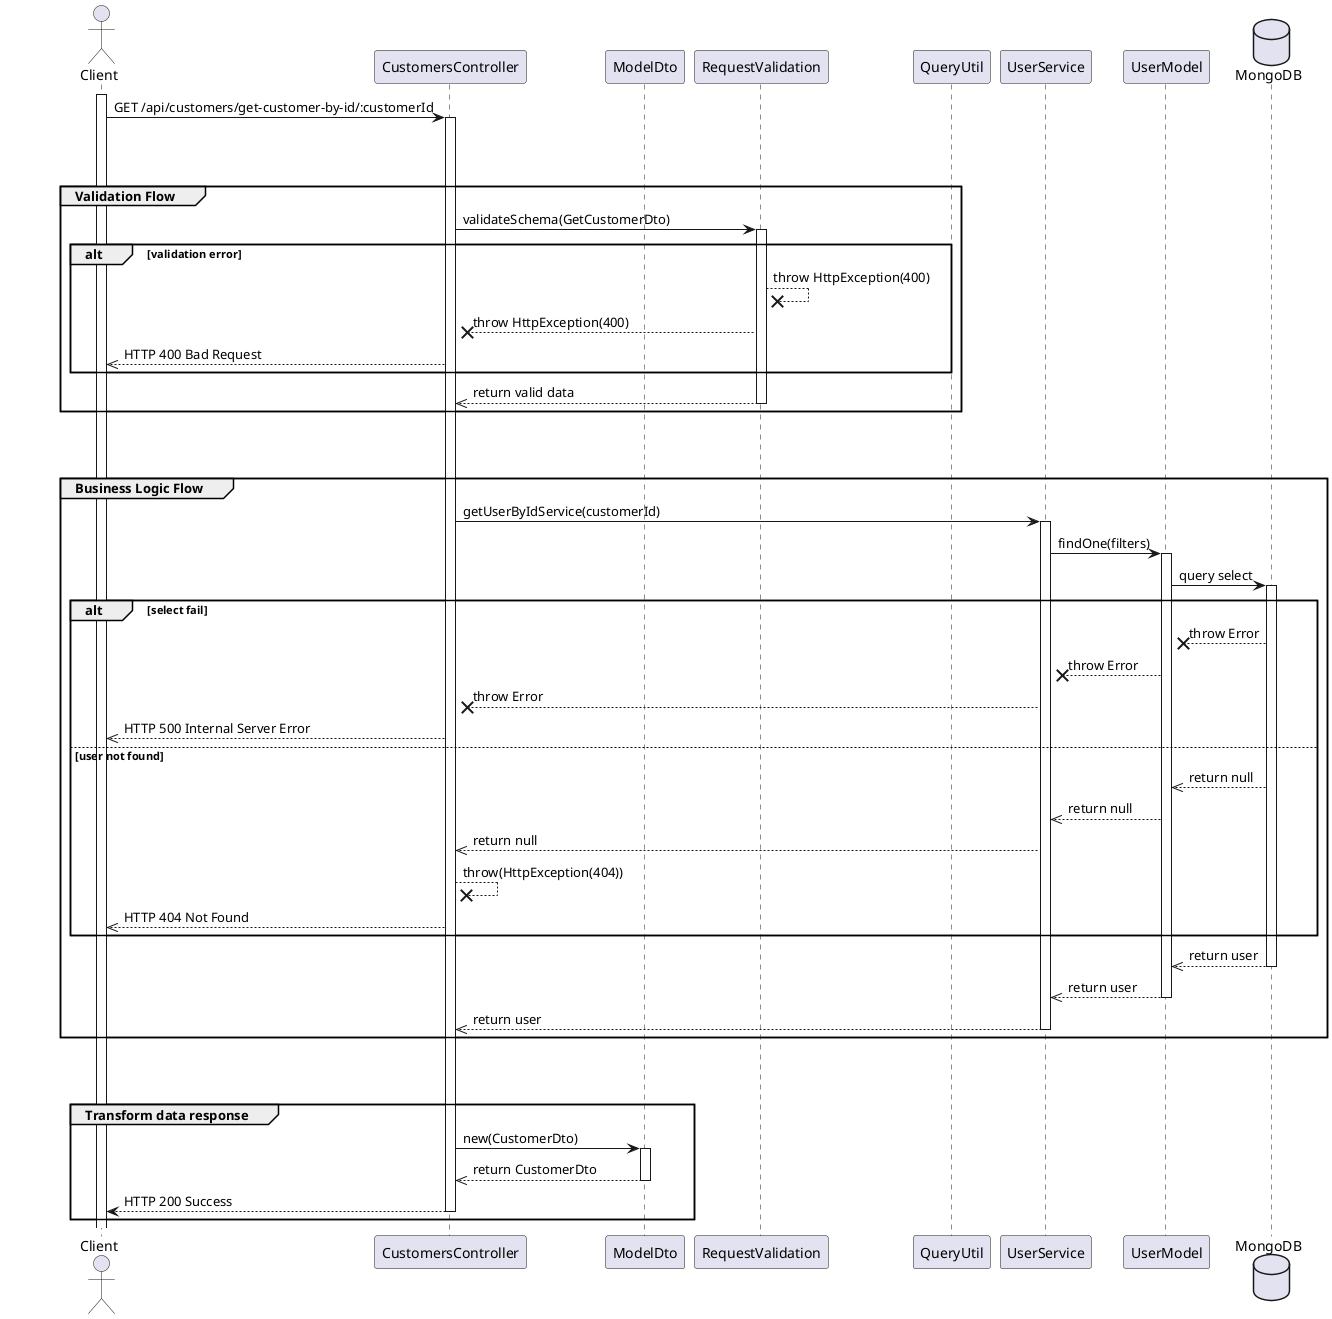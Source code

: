 @startuml View Details Customer

actor Client

participant CustomersController
participant ModelDto
participant RequestValidation
participant QueryUtil
participant UserService 
participant UserModel

database MongoDB

' Step 1
    activate Client
    Client -> CustomersController: GET /api/customers/get-customer-by-id/:customerId
    activate CustomersController

break
break



' Step 4
group Validation Flow
    CustomersController -> RequestValidation: validateSchema(GetCustomerDto)
       activate RequestValidation
    alt validation error
        RequestValidation --x RequestValidation: throw HttpException(400)
        RequestValidation --x CustomersController: throw HttpException(400)
        CustomersController -->> Client: HTTP 400 Bad Request
    end
    RequestValidation -->> CustomersController: return valid data
    deactivate RequestValidation
end

break
break


' step 5
group Business Logic Flow
    CustomersController -> UserService: getUserByIdService(customerId)
    activate UserService

    UserService -> UserModel: findOne(filters)
    activate UserModel
    UserModel -> MongoDB: query select
    activate MongoDB

    alt select fail 
        MongoDB --x UserModel: throw Error
        UserModel --x UserService: throw Error
        UserService --x CustomersController: throw Error
        CustomersController -->> Client: HTTP 500 Internal Server Error

    else user not found
        MongoDB -->> UserModel: return null
        UserModel -->> UserService: return null
        UserService -->> CustomersController: return null
        CustomersController --x CustomersController: throw(HttpException(404))
        CustomersController -->> Client: HTTP 404 Not Found
    end

    MongoDB -->> UserModel: return user
    deactivate MongoDB
    UserModel -->> UserService: return user
    deactivate UserModel
    UserService -->> CustomersController: return user
    deactivate UserService

end
break
break

group Transform data response
    CustomersController -> ModelDto: new(CustomerDto)
    activate ModelDto
    ModelDto -->> CustomersController: return CustomerDto 
    deactivate ModelDto
    
CustomersController --> Client: HTTP 200 Success
deactivate CustomersController
end



@enduml